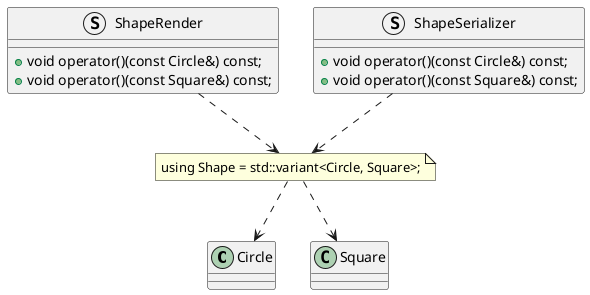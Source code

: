 @startuml

class Circle {
}

class Square {
}

note "using Shape = std::variant<Circle, Square>;" as Shape

struct ShapeRender {
  + void operator()(const Circle&) const;
  + void operator()(const Square&) const;
}

struct ShapeSerializer {
  + void operator()(const Circle&) const;
  + void operator()(const Square&) const;
}

Shape ..> Circle
Shape ..> Square

ShapeRender ..> Shape
ShapeSerializer ..> Shape

@enduml
